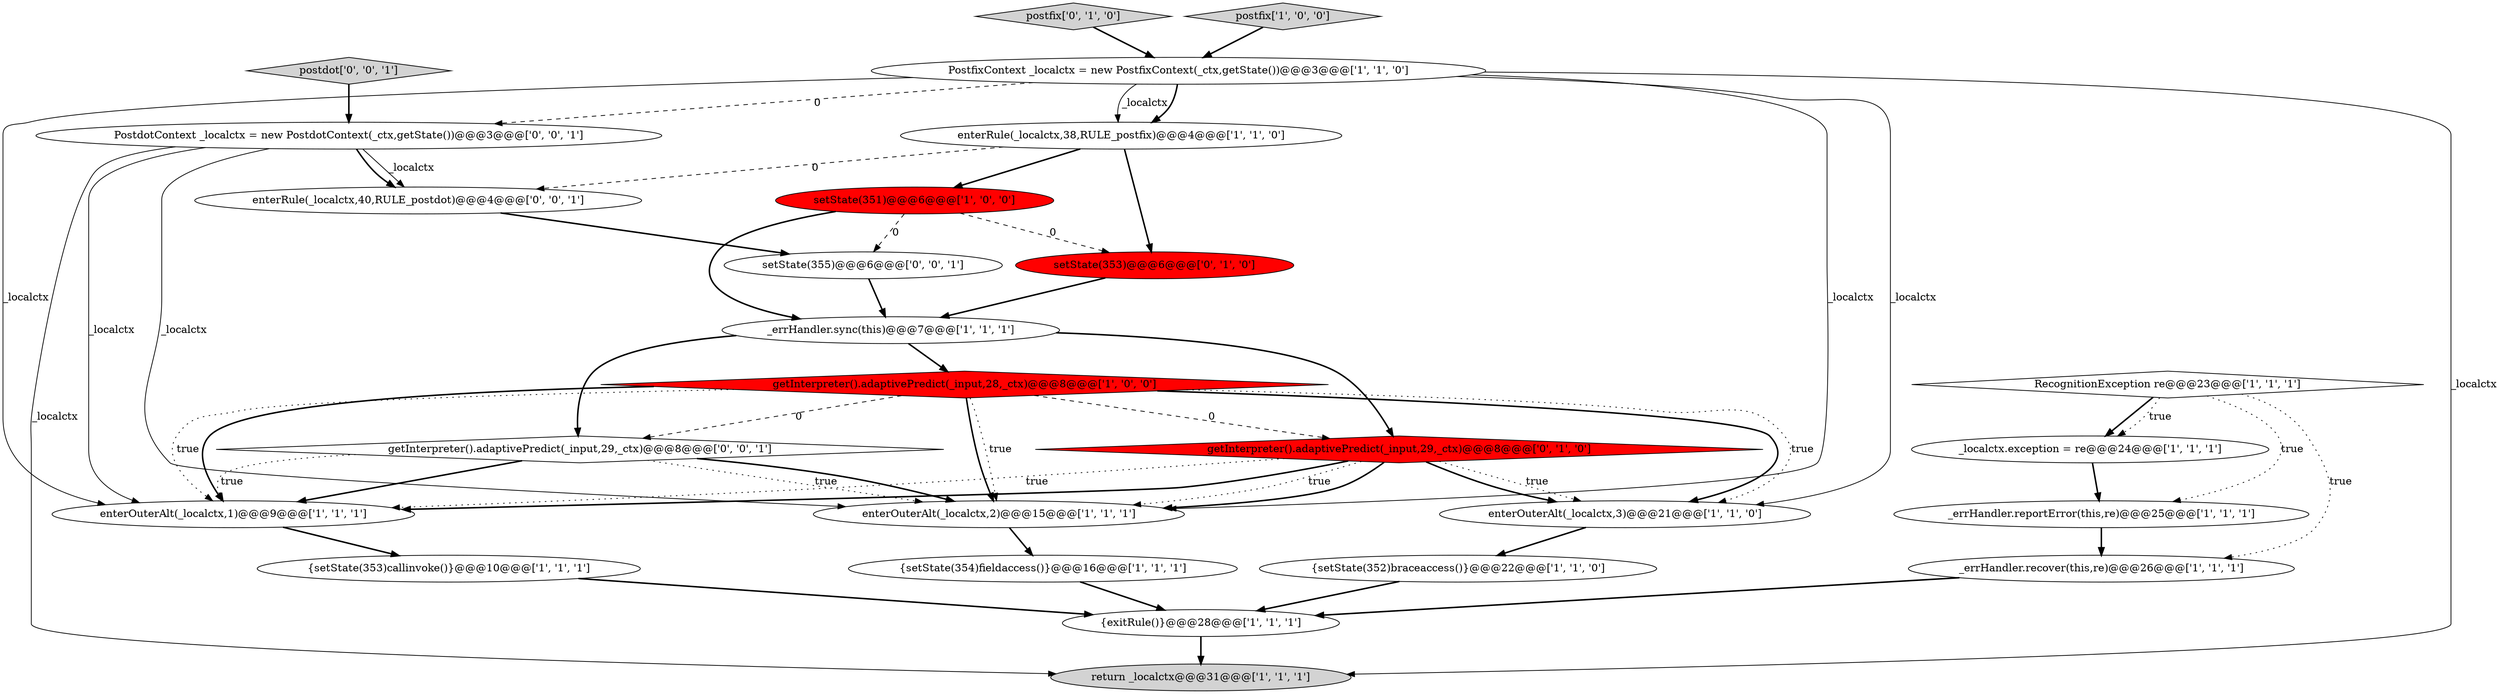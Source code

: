 digraph {
4 [style = filled, label = "enterOuterAlt(_localctx,1)@@@9@@@['1', '1', '1']", fillcolor = white, shape = ellipse image = "AAA0AAABBB1BBB"];
8 [style = filled, label = "{setState(352)braceaccess()}@@@22@@@['1', '1', '0']", fillcolor = white, shape = ellipse image = "AAA0AAABBB1BBB"];
13 [style = filled, label = "_errHandler.reportError(this,re)@@@25@@@['1', '1', '1']", fillcolor = white, shape = ellipse image = "AAA0AAABBB1BBB"];
21 [style = filled, label = "getInterpreter().adaptivePredict(_input,29,_ctx)@@@8@@@['0', '0', '1']", fillcolor = white, shape = diamond image = "AAA0AAABBB3BBB"];
25 [style = filled, label = "setState(355)@@@6@@@['0', '0', '1']", fillcolor = white, shape = ellipse image = "AAA0AAABBB3BBB"];
16 [style = filled, label = "return _localctx@@@31@@@['1', '1', '1']", fillcolor = lightgray, shape = ellipse image = "AAA0AAABBB1BBB"];
10 [style = filled, label = "_errHandler.recover(this,re)@@@26@@@['1', '1', '1']", fillcolor = white, shape = ellipse image = "AAA0AAABBB1BBB"];
15 [style = filled, label = "{exitRule()}@@@28@@@['1', '1', '1']", fillcolor = white, shape = ellipse image = "AAA0AAABBB1BBB"];
17 [style = filled, label = "enterOuterAlt(_localctx,2)@@@15@@@['1', '1', '1']", fillcolor = white, shape = ellipse image = "AAA0AAABBB1BBB"];
24 [style = filled, label = "enterRule(_localctx,40,RULE_postdot)@@@4@@@['0', '0', '1']", fillcolor = white, shape = ellipse image = "AAA0AAABBB3BBB"];
6 [style = filled, label = "enterRule(_localctx,38,RULE_postfix)@@@4@@@['1', '1', '0']", fillcolor = white, shape = ellipse image = "AAA0AAABBB1BBB"];
9 [style = filled, label = "RecognitionException re@@@23@@@['1', '1', '1']", fillcolor = white, shape = diamond image = "AAA0AAABBB1BBB"];
5 [style = filled, label = "_localctx.exception = re@@@24@@@['1', '1', '1']", fillcolor = white, shape = ellipse image = "AAA0AAABBB1BBB"];
11 [style = filled, label = "setState(351)@@@6@@@['1', '0', '0']", fillcolor = red, shape = ellipse image = "AAA1AAABBB1BBB"];
23 [style = filled, label = "PostdotContext _localctx = new PostdotContext(_ctx,getState())@@@3@@@['0', '0', '1']", fillcolor = white, shape = ellipse image = "AAA0AAABBB3BBB"];
18 [style = filled, label = "postfix['0', '1', '0']", fillcolor = lightgray, shape = diamond image = "AAA0AAABBB2BBB"];
0 [style = filled, label = "enterOuterAlt(_localctx,3)@@@21@@@['1', '1', '0']", fillcolor = white, shape = ellipse image = "AAA0AAABBB1BBB"];
1 [style = filled, label = "getInterpreter().adaptivePredict(_input,28,_ctx)@@@8@@@['1', '0', '0']", fillcolor = red, shape = diamond image = "AAA1AAABBB1BBB"];
12 [style = filled, label = "{setState(354)fieldaccess()}@@@16@@@['1', '1', '1']", fillcolor = white, shape = ellipse image = "AAA0AAABBB1BBB"];
3 [style = filled, label = "postfix['1', '0', '0']", fillcolor = lightgray, shape = diamond image = "AAA0AAABBB1BBB"];
22 [style = filled, label = "postdot['0', '0', '1']", fillcolor = lightgray, shape = diamond image = "AAA0AAABBB3BBB"];
20 [style = filled, label = "getInterpreter().adaptivePredict(_input,29,_ctx)@@@8@@@['0', '1', '0']", fillcolor = red, shape = diamond image = "AAA1AAABBB2BBB"];
7 [style = filled, label = "_errHandler.sync(this)@@@7@@@['1', '1', '1']", fillcolor = white, shape = ellipse image = "AAA0AAABBB1BBB"];
2 [style = filled, label = "{setState(353)callinvoke()}@@@10@@@['1', '1', '1']", fillcolor = white, shape = ellipse image = "AAA0AAABBB1BBB"];
14 [style = filled, label = "PostfixContext _localctx = new PostfixContext(_ctx,getState())@@@3@@@['1', '1', '0']", fillcolor = white, shape = ellipse image = "AAA0AAABBB1BBB"];
19 [style = filled, label = "setState(353)@@@6@@@['0', '1', '0']", fillcolor = red, shape = ellipse image = "AAA1AAABBB2BBB"];
13->10 [style = bold, label=""];
1->4 [style = bold, label=""];
14->16 [style = solid, label="_localctx"];
7->1 [style = bold, label=""];
20->17 [style = bold, label=""];
8->15 [style = bold, label=""];
10->15 [style = bold, label=""];
1->17 [style = dotted, label="true"];
20->17 [style = dotted, label="true"];
23->4 [style = solid, label="_localctx"];
20->0 [style = dotted, label="true"];
3->14 [style = bold, label=""];
20->0 [style = bold, label=""];
23->16 [style = solid, label="_localctx"];
12->15 [style = bold, label=""];
14->6 [style = solid, label="_localctx"];
21->17 [style = dotted, label="true"];
1->4 [style = dotted, label="true"];
1->0 [style = bold, label=""];
4->2 [style = bold, label=""];
6->19 [style = bold, label=""];
7->20 [style = bold, label=""];
1->21 [style = dashed, label="0"];
15->16 [style = bold, label=""];
25->7 [style = bold, label=""];
22->23 [style = bold, label=""];
21->4 [style = dotted, label="true"];
23->24 [style = solid, label="_localctx"];
1->17 [style = bold, label=""];
20->4 [style = bold, label=""];
1->20 [style = dashed, label="0"];
14->4 [style = solid, label="_localctx"];
23->24 [style = bold, label=""];
17->12 [style = bold, label=""];
14->23 [style = dashed, label="0"];
11->19 [style = dashed, label="0"];
20->4 [style = dotted, label="true"];
6->24 [style = dashed, label="0"];
24->25 [style = bold, label=""];
14->17 [style = solid, label="_localctx"];
6->11 [style = bold, label=""];
5->13 [style = bold, label=""];
9->13 [style = dotted, label="true"];
2->15 [style = bold, label=""];
0->8 [style = bold, label=""];
11->25 [style = dashed, label="0"];
9->5 [style = bold, label=""];
7->21 [style = bold, label=""];
14->0 [style = solid, label="_localctx"];
1->0 [style = dotted, label="true"];
9->10 [style = dotted, label="true"];
19->7 [style = bold, label=""];
18->14 [style = bold, label=""];
23->17 [style = solid, label="_localctx"];
14->6 [style = bold, label=""];
11->7 [style = bold, label=""];
21->17 [style = bold, label=""];
21->4 [style = bold, label=""];
9->5 [style = dotted, label="true"];
}
